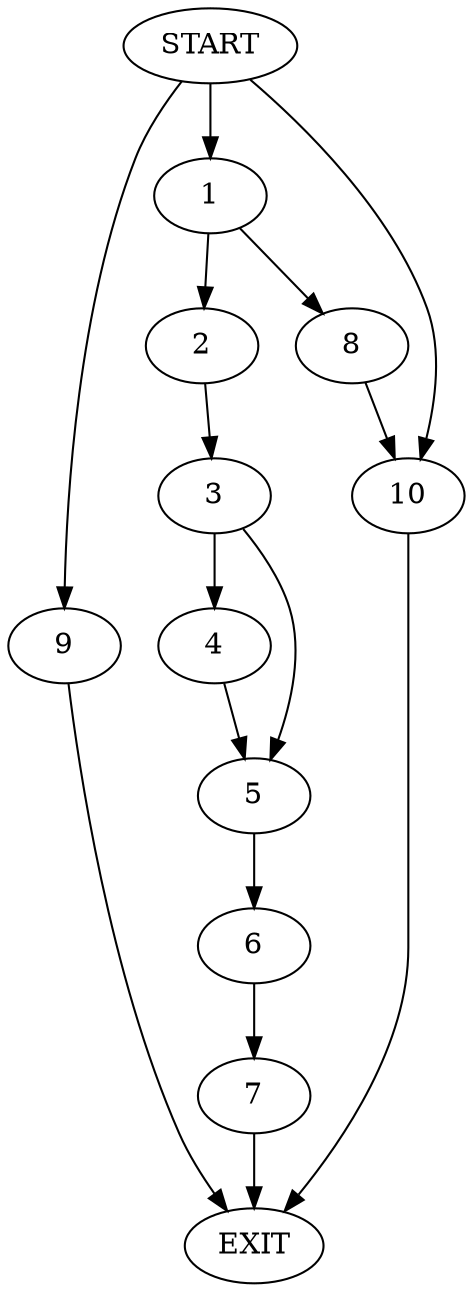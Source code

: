digraph { 
0 [label="START"];
1;
2;
3;
4;
5;
6;
7;
8;
9;
10;
11[label="EXIT"];
0 -> 9;
0 -> 1;
0:s2 -> 10;
1 -> 2;
1 -> 8;
2 -> 3;
3 -> 4;
3 -> 5;
4 -> 5;
5 -> 6;
6 -> 7;
7 -> 11;
8 -> 10;
9 -> 11;
10 -> 11;
}
